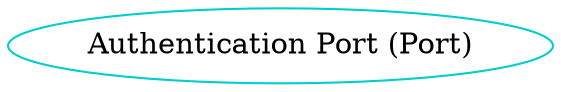 digraph port {
    /* definitions for each type component */
	Port 	    [shape=oval, color=cyan3, label="Authentication Port (Port)"];
}

/* dot -Tpng sample.dot -o sample.png */

